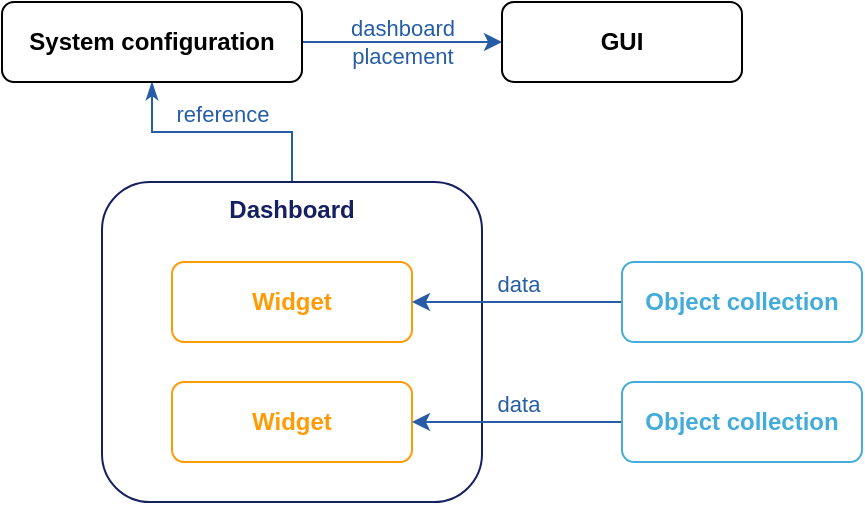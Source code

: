 <mxfile version="28.2.0">
  <diagram name="Page-1" id="-UHMWZQYqAhrEeP4hBU8">
    <mxGraphModel dx="736" dy="809" grid="1" gridSize="10" guides="1" tooltips="1" connect="1" arrows="1" fold="1" page="1" pageScale="1" pageWidth="850" pageHeight="1100" math="0" shadow="0">
      <root>
        <mxCell id="0" />
        <mxCell id="1" parent="0" />
        <mxCell id="p5eqTS1NqwvMsP7TeZo_-11" value="reference" style="edgeStyle=orthogonalEdgeStyle;curved=0;rounded=0;html=1;exitX=0.5;exitY=0;exitDx=0;exitDy=0;entryX=0.5;entryY=1;entryDx=0;entryDy=0;endArrow=classicThin;endFill=1;fillColor=#265DA6;strokeColor=#265DA6;labelPosition=center;verticalLabelPosition=top;align=center;verticalAlign=bottom;fontColor=#265DA6;" edge="1" parent="1" source="p5eqTS1NqwvMsP7TeZo_-2" target="p5eqTS1NqwvMsP7TeZo_-10">
          <mxGeometry relative="1" as="geometry" />
        </mxCell>
        <mxCell id="p5eqTS1NqwvMsP7TeZo_-2" value="Dashboard" style="rounded=1;whiteSpace=wrap;html=1;fillColor=#ffffff;fontColor=#14205F;strokeColor=#14205F;fontStyle=1;verticalAlign=top;" vertex="1" parent="1">
          <mxGeometry x="80" y="190" width="190" height="160" as="geometry" />
        </mxCell>
        <mxCell id="p5eqTS1NqwvMsP7TeZo_-3" value="Widget" style="rounded=1;whiteSpace=wrap;html=1;fillColor=#ffffff;fontColor=#FF9B05;strokeColor=#FF9B05;fontStyle=1" vertex="1" parent="1">
          <mxGeometry x="115" y="230" width="120" height="40" as="geometry" />
        </mxCell>
        <mxCell id="p5eqTS1NqwvMsP7TeZo_-5" value="Widget" style="rounded=1;whiteSpace=wrap;html=1;fillColor=#ffffff;fontColor=#FF9B05;strokeColor=#FF9B05;fontStyle=1" vertex="1" parent="1">
          <mxGeometry x="115" y="290" width="120" height="40" as="geometry" />
        </mxCell>
        <mxCell id="p5eqTS1NqwvMsP7TeZo_-8" value="data" style="edgeStyle=orthogonalEdgeStyle;curved=0;rounded=0;html=1;exitX=0;exitY=0.5;exitDx=0;exitDy=0;entryX=1;entryY=0.5;entryDx=0;entryDy=0;endArrow=classic;fillColor=#265DA6;strokeColor=#265DA6;endFill=1;labelPosition=center;verticalLabelPosition=top;align=center;verticalAlign=bottom;fontColor=#265DA6;" edge="1" parent="1" source="p5eqTS1NqwvMsP7TeZo_-6" target="p5eqTS1NqwvMsP7TeZo_-3">
          <mxGeometry relative="1" as="geometry" />
        </mxCell>
        <mxCell id="p5eqTS1NqwvMsP7TeZo_-6" value="Object collection" style="rounded=1;whiteSpace=wrap;html=1;fillColor=#ffffff;fontColor=#44ACDB;strokeColor=#44ACDB;fontStyle=1" vertex="1" parent="1">
          <mxGeometry x="340" y="230" width="120" height="40" as="geometry" />
        </mxCell>
        <mxCell id="p5eqTS1NqwvMsP7TeZo_-9" value="data" style="edgeStyle=orthogonalEdgeStyle;curved=0;rounded=0;html=1;exitX=0;exitY=0.5;exitDx=0;exitDy=0;endArrow=classic;fillColor=#265DA6;strokeColor=#265DA6;endFill=1;labelPosition=center;verticalLabelPosition=top;align=center;verticalAlign=bottom;fontColor=#265DA6;" edge="1" parent="1" source="p5eqTS1NqwvMsP7TeZo_-7" target="p5eqTS1NqwvMsP7TeZo_-5">
          <mxGeometry relative="1" as="geometry" />
        </mxCell>
        <mxCell id="p5eqTS1NqwvMsP7TeZo_-7" value="Object collection" style="rounded=1;whiteSpace=wrap;html=1;fillColor=#ffffff;fontColor=#44ACDB;strokeColor=#44ACDB;fontStyle=1" vertex="1" parent="1">
          <mxGeometry x="340" y="290" width="120" height="40" as="geometry" />
        </mxCell>
        <mxCell id="p5eqTS1NqwvMsP7TeZo_-13" value="&lt;div&gt;dashboard&lt;/div&gt;&lt;div&gt;placement&lt;/div&gt;" style="edgeStyle=orthogonalEdgeStyle;curved=0;rounded=0;html=1;exitX=1;exitY=0.5;exitDx=0;exitDy=0;entryX=0;entryY=0.5;entryDx=0;entryDy=0;endArrow=classic;fillColor=#265DA6;strokeColor=#265DA6;endFill=1;labelPosition=center;verticalLabelPosition=middle;align=center;verticalAlign=middle;fontColor=#265DA6;labelBackgroundColor=none;" edge="1" parent="1" source="p5eqTS1NqwvMsP7TeZo_-10" target="p5eqTS1NqwvMsP7TeZo_-12">
          <mxGeometry x="0.004" relative="1" as="geometry">
            <mxPoint as="offset" />
          </mxGeometry>
        </mxCell>
        <mxCell id="p5eqTS1NqwvMsP7TeZo_-10" value="System configuration" style="rounded=1;whiteSpace=wrap;html=1;fontStyle=1" vertex="1" parent="1">
          <mxGeometry x="30" y="100" width="150" height="40" as="geometry" />
        </mxCell>
        <mxCell id="p5eqTS1NqwvMsP7TeZo_-12" value="GUI" style="rounded=1;whiteSpace=wrap;html=1;fontStyle=1;" vertex="1" parent="1">
          <mxGeometry x="280" y="100" width="120" height="40" as="geometry" />
        </mxCell>
      </root>
    </mxGraphModel>
  </diagram>
</mxfile>
